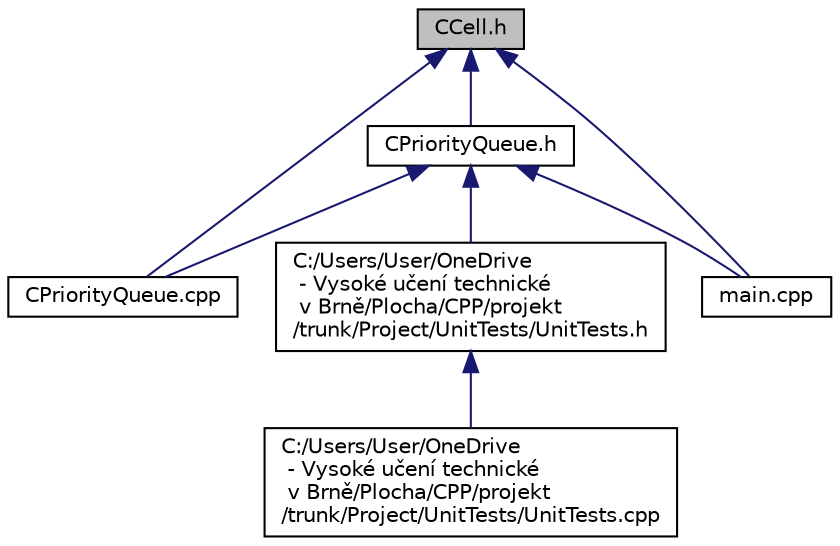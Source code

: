 digraph "CCell.h"
{
 // LATEX_PDF_SIZE
  edge [fontname="Helvetica",fontsize="10",labelfontname="Helvetica",labelfontsize="10"];
  node [fontname="Helvetica",fontsize="10",shape=record];
  Node1 [label="CCell.h",height=0.2,width=0.4,color="black", fillcolor="grey75", style="filled", fontcolor="black",tooltip="General header for CCell."];
  Node1 -> Node2 [dir="back",color="midnightblue",fontsize="10",style="solid"];
  Node2 [label="CPriorityQueue.cpp",height=0.2,width=0.4,color="black", fillcolor="white", style="filled",URL="$_c_priority_queue_8cpp.html",tooltip="CPriorityQueue class implementation."];
  Node1 -> Node3 [dir="back",color="midnightblue",fontsize="10",style="solid"];
  Node3 [label="CPriorityQueue.h",height=0.2,width=0.4,color="black", fillcolor="white", style="filled",URL="$_c_priority_queue_8h.html",tooltip="CPriorityQueue class header."];
  Node3 -> Node2 [dir="back",color="midnightblue",fontsize="10",style="solid"];
  Node3 -> Node4 [dir="back",color="midnightblue",fontsize="10",style="solid"];
  Node4 [label="main.cpp",height=0.2,width=0.4,color="black", fillcolor="white", style="filled",URL="$main_8cpp.html",tooltip="Main source."];
  Node3 -> Node5 [dir="back",color="midnightblue",fontsize="10",style="solid"];
  Node5 [label="C:/Users/User/OneDrive\l - Vysoké učení technické\l v Brně/Plocha/CPP/projekt\l/trunk/Project/UnitTests/UnitTests.h",height=0.2,width=0.4,color="black", fillcolor="white", style="filled",URL="$_unit_tests_8h.html",tooltip="Unit tests parameters and headers include for class CPriorityQueue."];
  Node5 -> Node6 [dir="back",color="midnightblue",fontsize="10",style="solid"];
  Node6 [label="C:/Users/User/OneDrive\l - Vysoké učení technické\l v Brně/Plocha/CPP/projekt\l/trunk/Project/UnitTests/UnitTests.cpp",height=0.2,width=0.4,color="black", fillcolor="white", style="filled",URL="$_unit_tests_8cpp.html",tooltip="Functionality unit tests for class CPriorityQueue."];
  Node1 -> Node4 [dir="back",color="midnightblue",fontsize="10",style="solid"];
}
